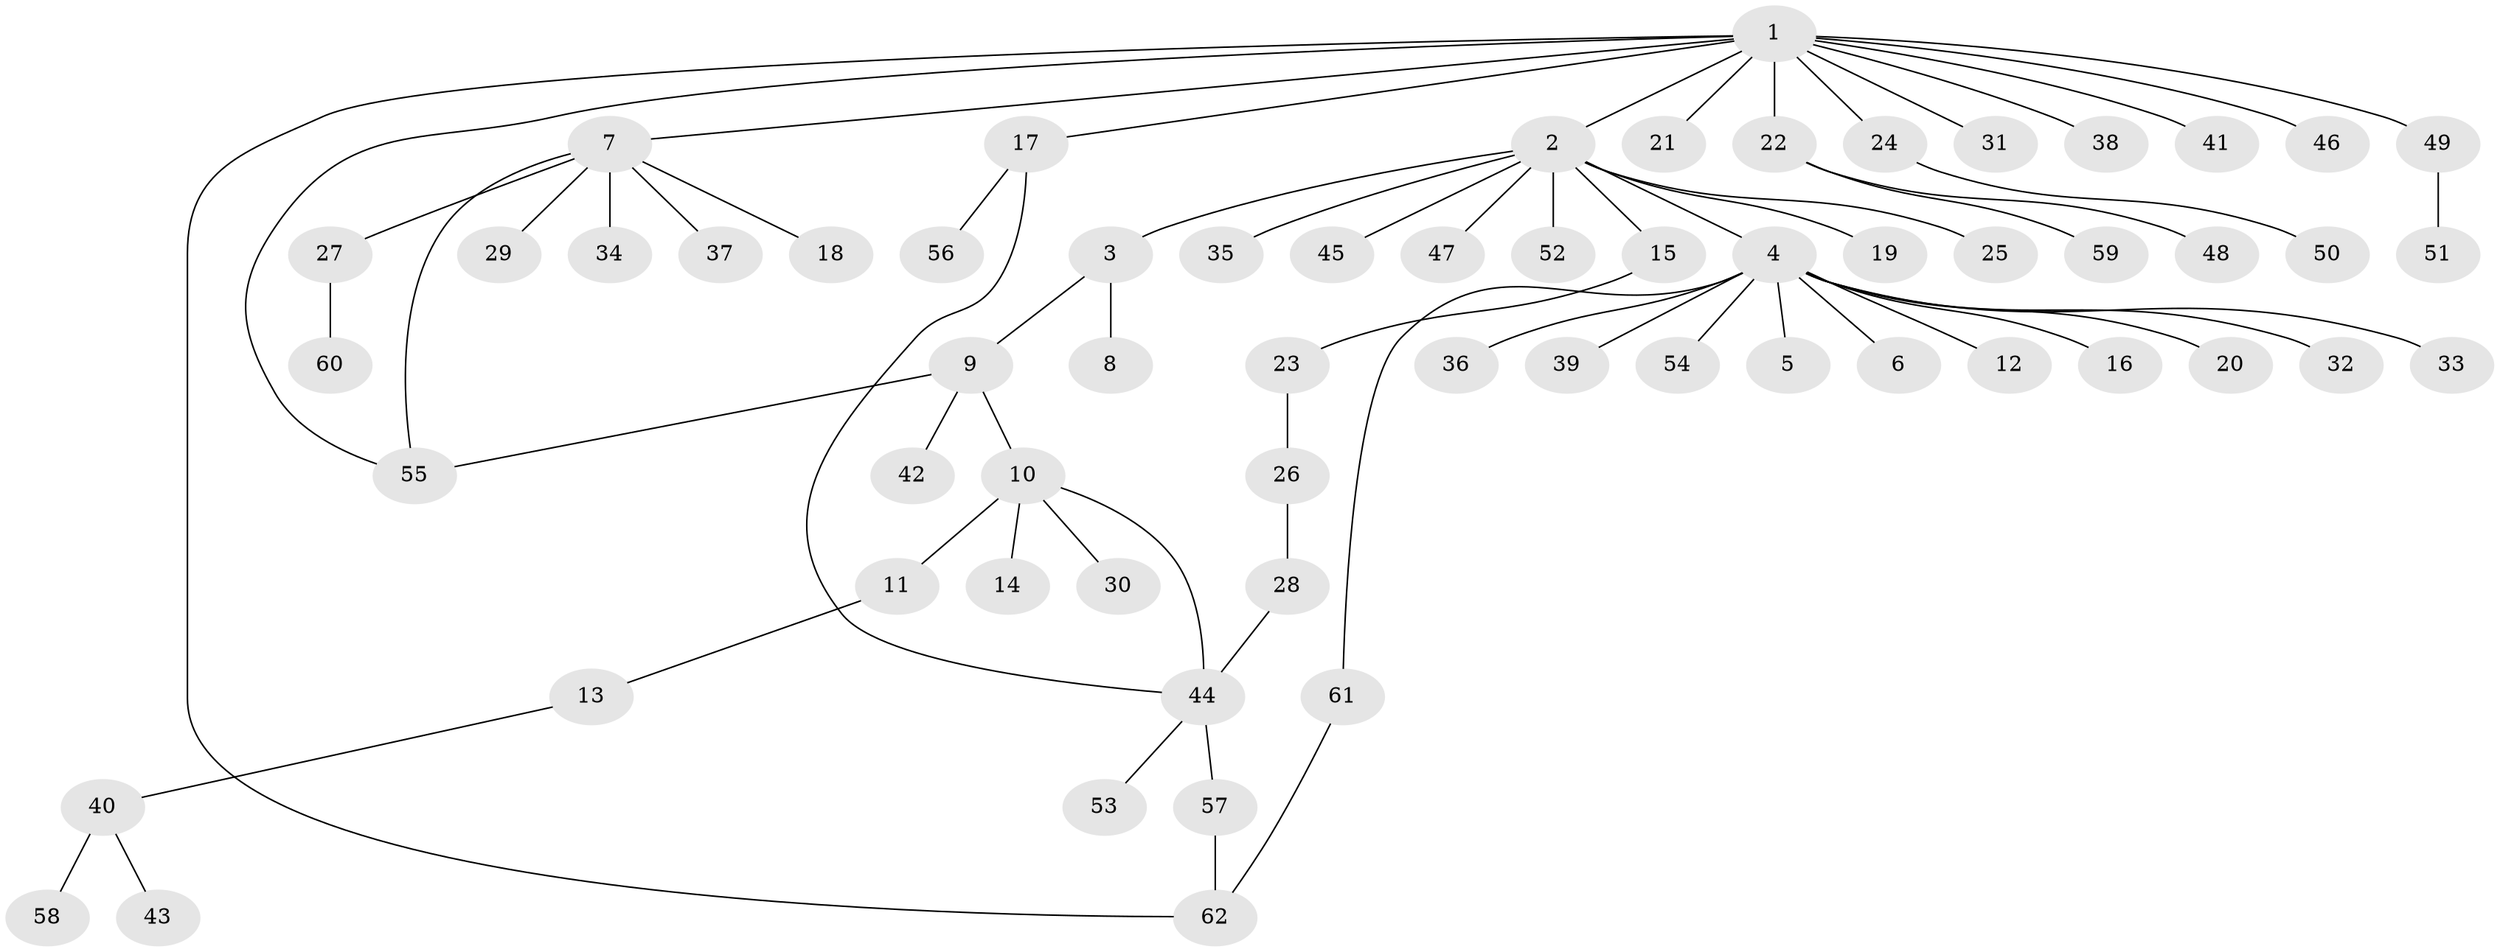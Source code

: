 // Generated by graph-tools (version 1.1) at 2025/49/03/09/25 03:49:46]
// undirected, 62 vertices, 67 edges
graph export_dot {
graph [start="1"]
  node [color=gray90,style=filled];
  1;
  2;
  3;
  4;
  5;
  6;
  7;
  8;
  9;
  10;
  11;
  12;
  13;
  14;
  15;
  16;
  17;
  18;
  19;
  20;
  21;
  22;
  23;
  24;
  25;
  26;
  27;
  28;
  29;
  30;
  31;
  32;
  33;
  34;
  35;
  36;
  37;
  38;
  39;
  40;
  41;
  42;
  43;
  44;
  45;
  46;
  47;
  48;
  49;
  50;
  51;
  52;
  53;
  54;
  55;
  56;
  57;
  58;
  59;
  60;
  61;
  62;
  1 -- 2;
  1 -- 7;
  1 -- 17;
  1 -- 21;
  1 -- 22;
  1 -- 24;
  1 -- 31;
  1 -- 38;
  1 -- 41;
  1 -- 46;
  1 -- 49;
  1 -- 55;
  1 -- 62;
  2 -- 3;
  2 -- 4;
  2 -- 15;
  2 -- 19;
  2 -- 25;
  2 -- 35;
  2 -- 45;
  2 -- 47;
  2 -- 52;
  3 -- 8;
  3 -- 9;
  4 -- 5;
  4 -- 6;
  4 -- 12;
  4 -- 16;
  4 -- 20;
  4 -- 32;
  4 -- 33;
  4 -- 36;
  4 -- 39;
  4 -- 54;
  4 -- 61;
  7 -- 18;
  7 -- 27;
  7 -- 29;
  7 -- 34;
  7 -- 37;
  7 -- 55;
  9 -- 10;
  9 -- 42;
  9 -- 55;
  10 -- 11;
  10 -- 14;
  10 -- 30;
  10 -- 44;
  11 -- 13;
  13 -- 40;
  15 -- 23;
  17 -- 44;
  17 -- 56;
  22 -- 48;
  22 -- 59;
  23 -- 26;
  24 -- 50;
  26 -- 28;
  27 -- 60;
  28 -- 44;
  40 -- 43;
  40 -- 58;
  44 -- 53;
  44 -- 57;
  49 -- 51;
  57 -- 62;
  61 -- 62;
}
